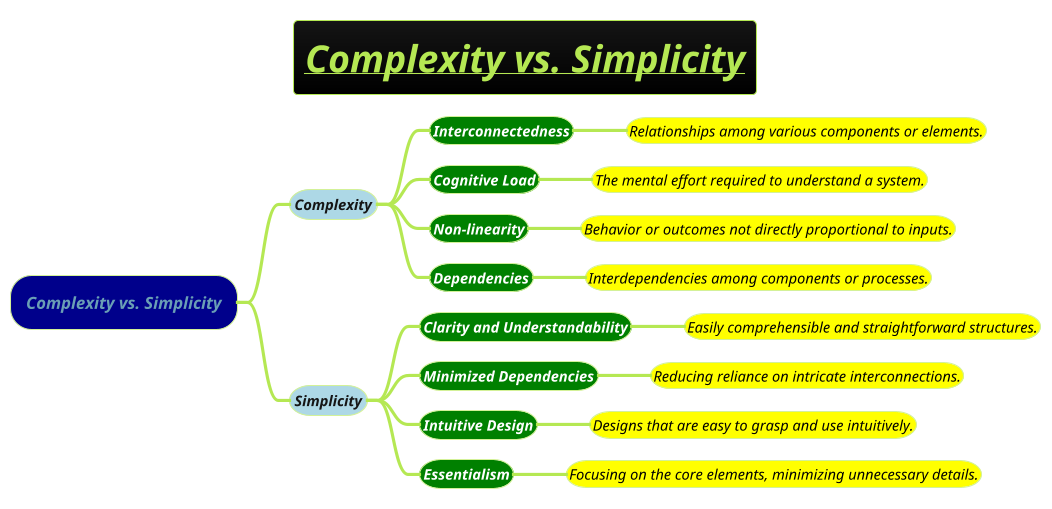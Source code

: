 @startmindmap
title =<i><b><u>Complexity vs. Simplicity
!theme hacker

*[#darkblue] <i>Complexity vs. Simplicity
**[#lightblue] <i><color #blac><size:14>Complexity
***[#green] <b><i><color #white><size:14>Interconnectedness
****[#yellow] <i><color #black><size:14>Relationships among various components or elements.
***[#green] <b><i><color #white><size:14>Cognitive Load
****[#yellow] <i><color #black><size:14>The mental effort required to understand a system.
***[#green] <b><i><color #white><size:14>Non-linearity
****[#yellow] <i><color #black><size:14>Behavior or outcomes not directly proportional to inputs.
***[#green] <b><i><color #white><size:14>Dependencies
****[#yellow] <i><color #black><size:14>Interdependencies among components or processes.
**[#lightblue] <i><color #blac><size:14>Simplicity
***[#green] <b><i><color #white><size:14>Clarity and Understandability
****[#yellow] <i><color #black><size:14>Easily comprehensible and straightforward structures.
***[#green] <b><i><color #white><size:14>Minimized Dependencies
****[#yellow] <i><color #black><size:14>Reducing reliance on intricate interconnections.
***[#green] <b><i><color #white><size:14>Intuitive Design
****[#yellow] <i><color #black><size:14>Designs that are easy to grasp and use intuitively.
***[#green] <b><i><color #white><size:14>Essentialism
****[#yellow] <i><color #black><size:14>Focusing on the core elements, minimizing unnecessary details.
@endmindmap
